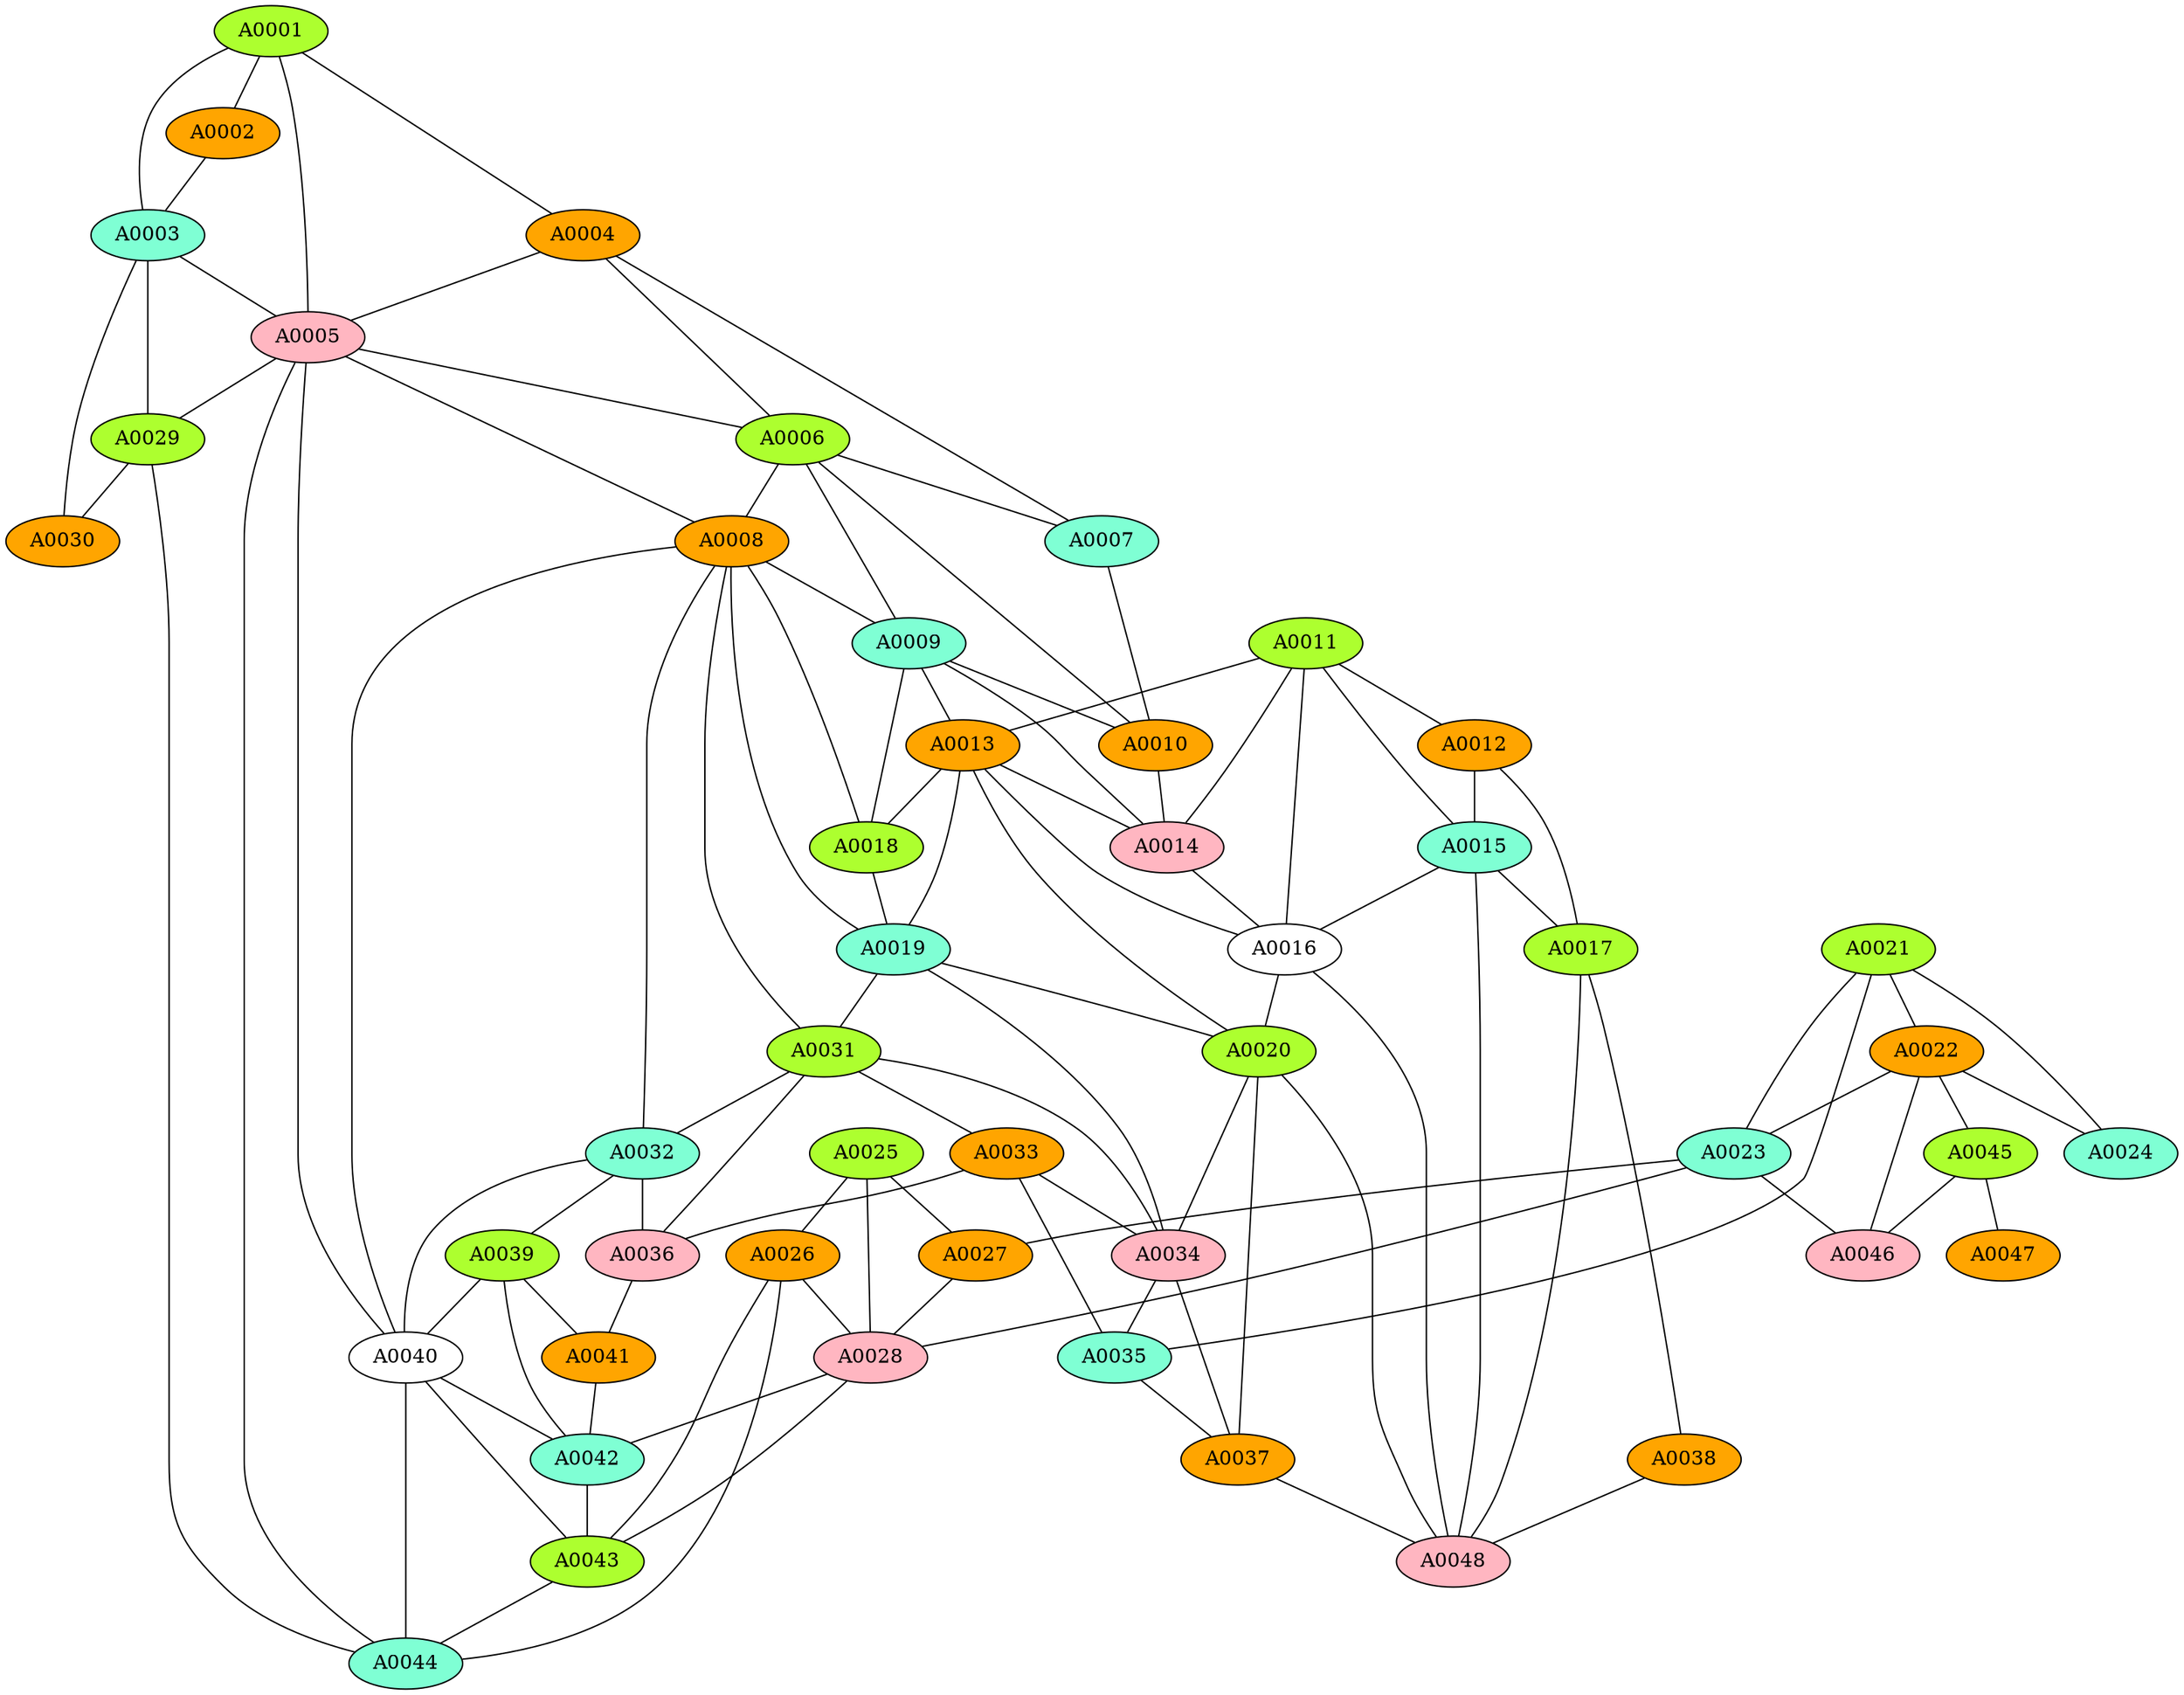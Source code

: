 graph graph1 {
	graph [overlap=false];
	Node1 -- Node2;
	Node1 -- Node3;
	Node1 -- Node4;
	Node1 -- Node5;
	Node2 -- Node3;
	Node3 -- Node5;
	Node3 -- Node6;
	Node3 -- Node7;
	Node4 -- Node5;
	Node4 -- Node8;
	Node4 -- Node9;
	Node5 -- Node8;
	Node5 -- Node10;
	Node5 -- Node6;
	Node5 -- Node11;
	Node5 -- Node12;
	Node8 -- Node9;
	Node8 -- Node10;
	Node8 -- Node13;
	Node8 -- Node14;
	Node9 -- Node14;
	Node10 -- Node13;
	Node10 -- Node15;
	Node10 -- Node16;
	Node10 -- Node17;
	Node10 -- Node18;
	Node10 -- Node11;
	Node13 -- Node14;
	Node13 -- Node19;
	Node13 -- Node20;
	Node13 -- Node15;
	Node14 -- Node20;
	Node21 -- Node22;
	Node21 -- Node19;
	Node21 -- Node20;
	Node21 -- Node23;
	Node21 -- Node24;
	Node22 -- Node23;
	Node22 -- Node25;
	Node19 -- Node20;
	Node19 -- Node24;
	Node19 -- Node15;
	Node19 -- Node16;
	Node19 -- Node26;
	Node20 -- Node24;
	Node23 -- Node24;
	Node23 -- Node25;
	Node23 -- Node27;
	Node24 -- Node26;
	Node24 -- Node27;
	Node25 -- Node28;
	Node25 -- Node27;
	Node15 -- Node16;
	Node16 -- Node26;
	Node16 -- Node17;
	Node16 -- Node29;
	Node26 -- Node29;
	Node26 -- Node30;
	Node26 -- Node27;
	Node31 -- Node32;
	Node31 -- Node33;
	Node31 -- Node34;
	Node31 -- Node35;
	Node32 -- Node33;
	Node32 -- Node34;
	Node32 -- Node36;
	Node32 -- Node37;
	Node33 -- Node38;
	Node33 -- Node39;
	Node33 -- Node37;
	Node40 -- Node41;
	Node40 -- Node38;
	Node40 -- Node39;
	Node41 -- Node39;
	Node41 -- Node42;
	Node41 -- Node12;
	Node38 -- Node39;
	Node39 -- Node43;
	Node39 -- Node42;
	Node6 -- Node7;
	Node6 -- Node12;
	Node17 -- Node18;
	Node17 -- Node44;
	Node17 -- Node29;
	Node17 -- Node45;
	Node18 -- Node45;
	Node18 -- Node46;
	Node18 -- Node11;
	Node44 -- Node29;
	Node44 -- Node35;
	Node44 -- Node45;
	Node29 -- Node35;
	Node29 -- Node30;
	Node35 -- Node30;
	Node45 -- Node47;
	Node30 -- Node27;
	Node28 -- Node27;
	Node46 -- Node11;
	Node46 -- Node47;
	Node46 -- Node43;
	Node11 -- Node43;
	Node11 -- Node42;
	Node11 -- Node12;
	Node47 -- Node43;
	Node43 -- Node42;
	Node42 -- Node12;
	Node36 -- Node37;
	Node36 -- Node48;
	Node1 [label="A0001", style=filled, fillcolor="GreenYellow"];
	Node2 [label="A0002", style=filled, fillcolor="Orange"];
	Node3 [label="A0003", style=filled, fillcolor="Aquamarine"];
	Node4 [label="A0004", style=filled, fillcolor="Orange"];
	Node5 [label="A0005", style=filled, fillcolor="LightPink"];
	Node8 [label="A0006", style=filled, fillcolor="GreenYellow"];
	Node9 [label="A0007", style=filled, fillcolor="Aquamarine"];
	Node10 [label="A0008", style=filled, fillcolor="Orange"];
	Node13 [label="A0009", style=filled, fillcolor="Aquamarine"];
	Node14 [label="A0010", style=filled, fillcolor="Orange"];
	Node21 [label="A0011", style=filled, fillcolor="GreenYellow"];
	Node22 [label="A0012", style=filled, fillcolor="Orange"];
	Node19 [label="A0013", style=filled, fillcolor="Orange"];
	Node20 [label="A0014", style=filled, fillcolor="LightPink"];
	Node23 [label="A0015", style=filled, fillcolor="Aquamarine"];
	Node24 [label="A0016", style=filled, fillcolor="White"];
	Node25 [label="A0017", style=filled, fillcolor="GreenYellow"];
	Node15 [label="A0018", style=filled, fillcolor="GreenYellow"];
	Node16 [label="A0019", style=filled, fillcolor="Aquamarine"];
	Node26 [label="A0020", style=filled, fillcolor="GreenYellow"];
	Node31 [label="A0021", style=filled, fillcolor="GreenYellow"];
	Node32 [label="A0022", style=filled, fillcolor="Orange"];
	Node33 [label="A0023", style=filled, fillcolor="Aquamarine"];
	Node34 [label="A0024", style=filled, fillcolor="Aquamarine"];
	Node40 [label="A0025", style=filled, fillcolor="GreenYellow"];
	Node41 [label="A0026", style=filled, fillcolor="Orange"];
	Node38 [label="A0027", style=filled, fillcolor="Orange"];
	Node39 [label="A0028", style=filled, fillcolor="LightPink"];
	Node6 [label="A0029", style=filled, fillcolor="GreenYellow"];
	Node7 [label="A0030", style=filled, fillcolor="Orange"];
	Node17 [label="A0031", style=filled, fillcolor="GreenYellow"];
	Node18 [label="A0032", style=filled, fillcolor="Aquamarine"];
	Node44 [label="A0033", style=filled, fillcolor="Orange"];
	Node29 [label="A0034", style=filled, fillcolor="LightPink"];
	Node35 [label="A0035", style=filled, fillcolor="Aquamarine"];
	Node45 [label="A0036", style=filled, fillcolor="LightPink"];
	Node30 [label="A0037", style=filled, fillcolor="Orange"];
	Node28 [label="A0038", style=filled, fillcolor="Orange"];
	Node46 [label="A0039", style=filled, fillcolor="GreenYellow"];
	Node11 [label="A0040", style=filled, fillcolor="White"];
	Node47 [label="A0041", style=filled, fillcolor="Orange"];
	Node43 [label="A0042", style=filled, fillcolor="Aquamarine"];
	Node42 [label="A0043", style=filled, fillcolor="GreenYellow"];
	Node12 [label="A0044", style=filled, fillcolor="Aquamarine"];
	Node36 [label="A0045", style=filled, fillcolor="GreenYellow"];
	Node37 [label="A0046", style=filled, fillcolor="LightPink"];
	Node48 [label="A0047", style=filled, fillcolor="Orange"];
	Node27 [label="A0048", style=filled, fillcolor="LightPink"];
}
